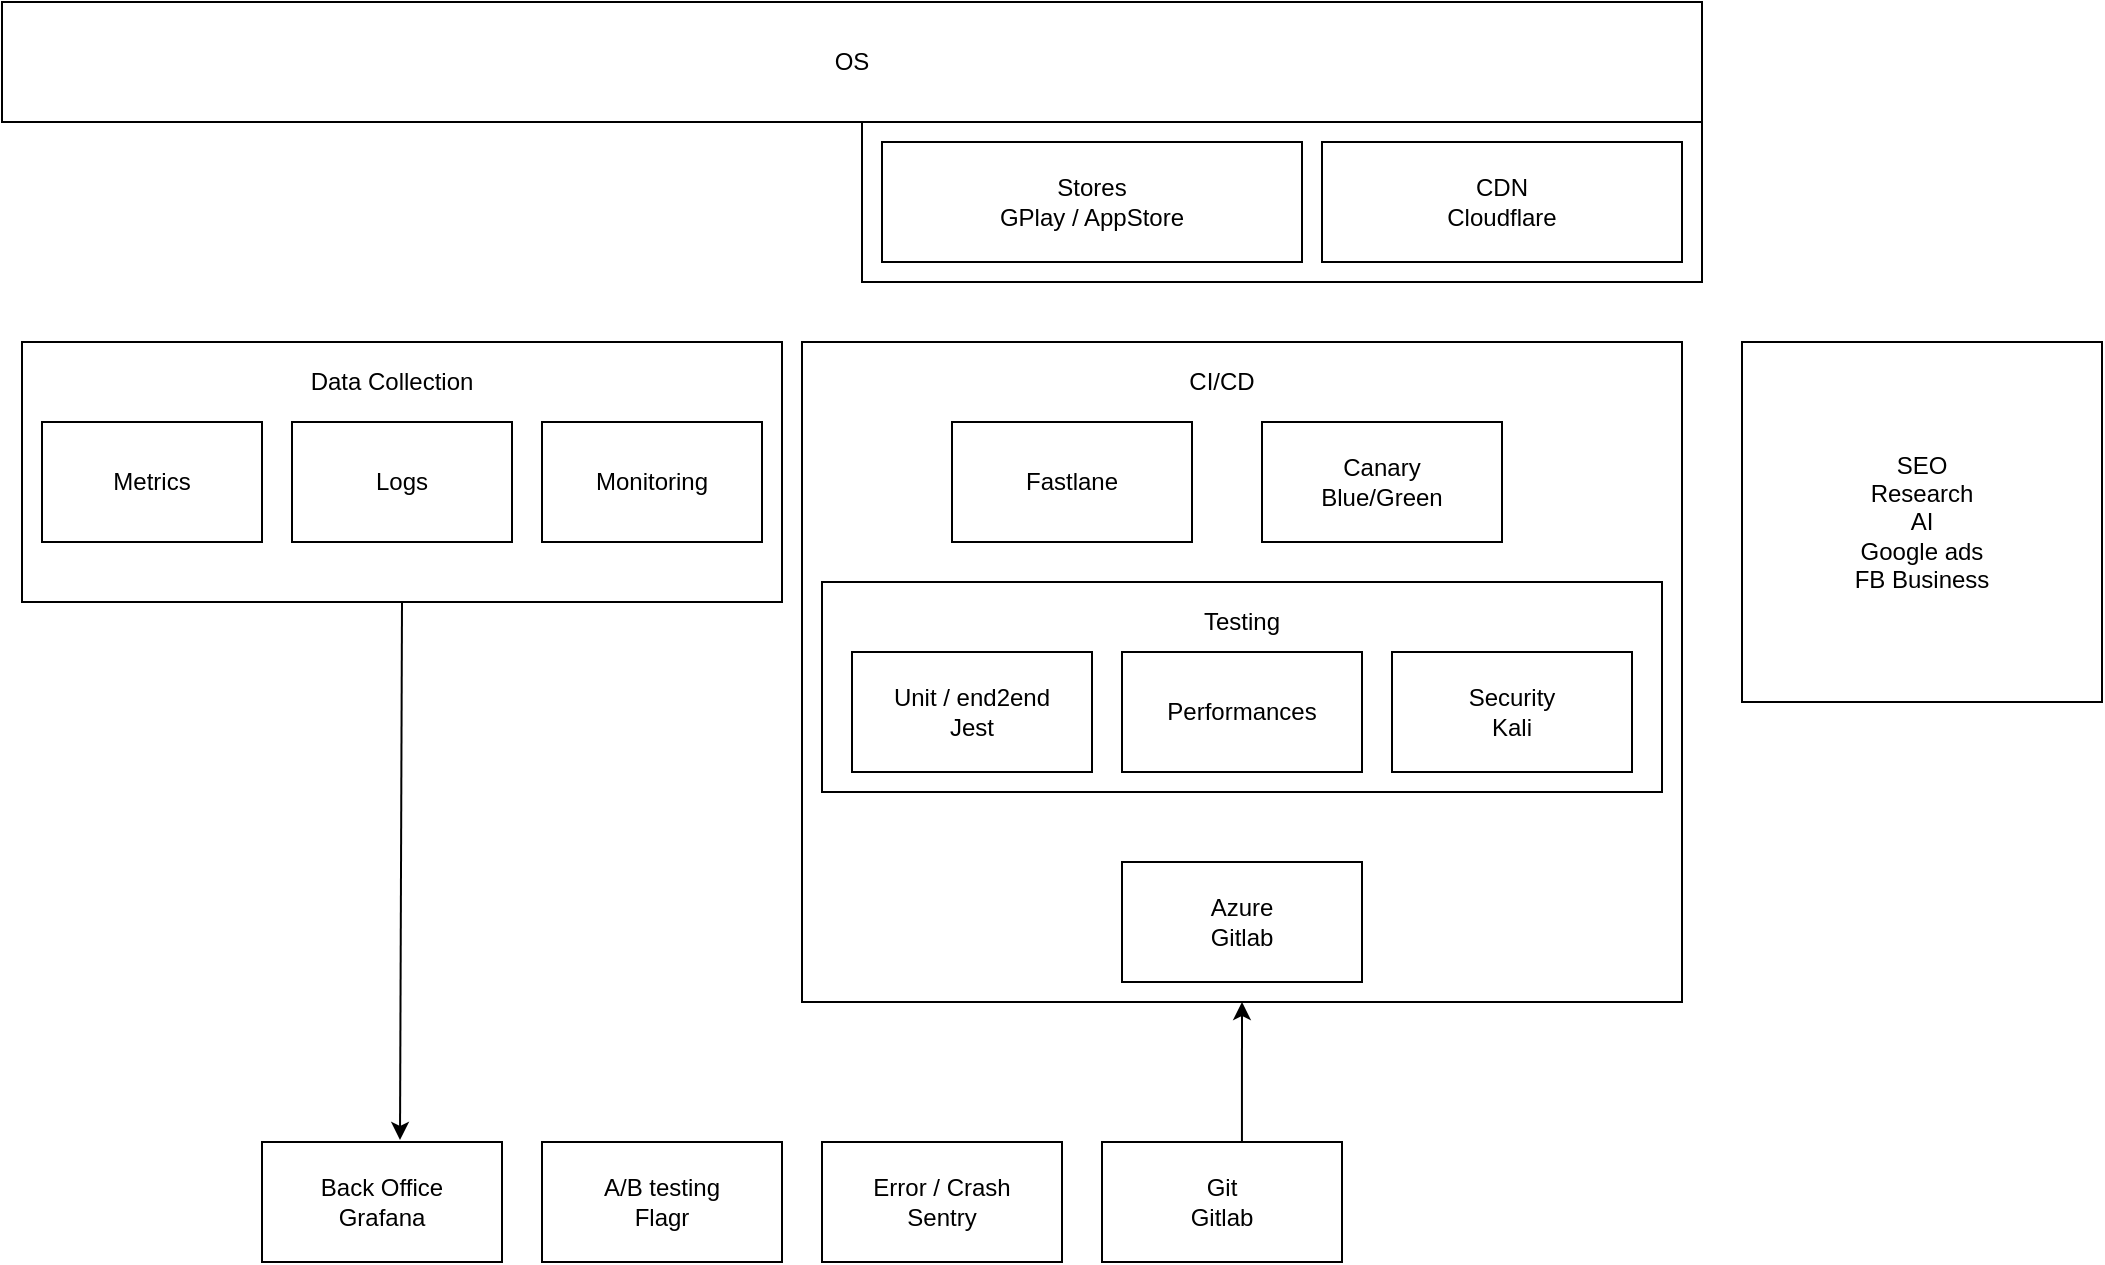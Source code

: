 <mxfile version="12.4.1" type="device" pages="1"><diagram id="aEMBik6esLlJYea3vAdk" name="Page-1"><mxGraphModel dx="1363" dy="1864" grid="1" gridSize="10" guides="1" tooltips="1" connect="1" arrows="1" fold="1" page="1" pageScale="1" pageWidth="850" pageHeight="1100" math="0" shadow="0"><root><mxCell id="0"/><mxCell id="1" parent="0"/><mxCell id="920QFOeZqq-ns1nxkOt5-38" value="" style="rounded=0;whiteSpace=wrap;html=1;" vertex="1" parent="1"><mxGeometry x="10" y="140" width="380" height="130" as="geometry"/></mxCell><mxCell id="920QFOeZqq-ns1nxkOt5-27" value="" style="rounded=0;whiteSpace=wrap;html=1;" vertex="1" parent="1"><mxGeometry x="400" y="140" width="440" height="330" as="geometry"/></mxCell><mxCell id="920QFOeZqq-ns1nxkOt5-20" value="" style="rounded=0;whiteSpace=wrap;html=1;" vertex="1" parent="1"><mxGeometry x="430" y="30" width="420" height="80" as="geometry"/></mxCell><mxCell id="920QFOeZqq-ns1nxkOt5-14" value="" style="rounded=0;whiteSpace=wrap;html=1;" vertex="1" parent="1"><mxGeometry x="410" y="260" width="420" height="105" as="geometry"/></mxCell><mxCell id="920QFOeZqq-ns1nxkOt5-1" value="Metrics" style="rounded=0;whiteSpace=wrap;html=1;" vertex="1" parent="1"><mxGeometry x="20" y="180" width="110" height="60" as="geometry"/></mxCell><mxCell id="920QFOeZqq-ns1nxkOt5-2" value="Back Office&lt;br&gt;Grafana" style="rounded=0;whiteSpace=wrap;html=1;" vertex="1" parent="1"><mxGeometry x="130" y="540" width="120" height="60" as="geometry"/></mxCell><mxCell id="920QFOeZqq-ns1nxkOt5-3" value="Fastlane" style="rounded=0;whiteSpace=wrap;html=1;" vertex="1" parent="1"><mxGeometry x="475" y="180" width="120" height="60" as="geometry"/></mxCell><mxCell id="920QFOeZqq-ns1nxkOt5-4" value="Azure&lt;br&gt;Gitlab" style="rounded=0;whiteSpace=wrap;html=1;" vertex="1" parent="1"><mxGeometry x="560" y="400" width="120" height="60" as="geometry"/></mxCell><mxCell id="920QFOeZqq-ns1nxkOt5-5" value="Unit / end2end&lt;br&gt;Jest" style="rounded=0;whiteSpace=wrap;html=1;" vertex="1" parent="1"><mxGeometry x="425" y="295" width="120" height="60" as="geometry"/></mxCell><mxCell id="920QFOeZqq-ns1nxkOt5-6" value="Security&lt;br&gt;Kali" style="rounded=0;whiteSpace=wrap;html=1;" vertex="1" parent="1"><mxGeometry x="695" y="295" width="120" height="60" as="geometry"/></mxCell><mxCell id="920QFOeZqq-ns1nxkOt5-7" value="Performances" style="rounded=0;whiteSpace=wrap;html=1;" vertex="1" parent="1"><mxGeometry x="560" y="295" width="120" height="60" as="geometry"/></mxCell><mxCell id="920QFOeZqq-ns1nxkOt5-9" value="Canary&lt;br&gt;Blue/Green" style="rounded=0;whiteSpace=wrap;html=1;" vertex="1" parent="1"><mxGeometry x="630" y="180" width="120" height="60" as="geometry"/></mxCell><mxCell id="920QFOeZqq-ns1nxkOt5-10" value="A/B testing&lt;br&gt;Flagr" style="rounded=0;whiteSpace=wrap;html=1;" vertex="1" parent="1"><mxGeometry x="270" y="540" width="120" height="60" as="geometry"/></mxCell><mxCell id="920QFOeZqq-ns1nxkOt5-18" value="OS" style="rounded=0;whiteSpace=wrap;html=1;" vertex="1" parent="1"><mxGeometry y="-30" width="850" height="60" as="geometry"/></mxCell><mxCell id="920QFOeZqq-ns1nxkOt5-24" value="Stores&lt;br&gt;GPlay / AppStore" style="rounded=0;whiteSpace=wrap;html=1;" vertex="1" parent="1"><mxGeometry x="440" y="40" width="210" height="60" as="geometry"/></mxCell><mxCell id="920QFOeZqq-ns1nxkOt5-26" value="CDN&lt;br&gt;Cloudflare" style="rounded=0;whiteSpace=wrap;html=1;" vertex="1" parent="1"><mxGeometry x="660" y="40" width="180" height="60" as="geometry"/></mxCell><mxCell id="920QFOeZqq-ns1nxkOt5-29" value="CI/CD" style="text;html=1;strokeColor=none;fillColor=none;align=center;verticalAlign=middle;whiteSpace=wrap;rounded=0;" vertex="1" parent="1"><mxGeometry x="590" y="150" width="40" height="20" as="geometry"/></mxCell><mxCell id="920QFOeZqq-ns1nxkOt5-34" value="Error / Crash&lt;br&gt;Sentry" style="rounded=0;whiteSpace=wrap;html=1;" vertex="1" parent="1"><mxGeometry x="410" y="540" width="120" height="60" as="geometry"/></mxCell><mxCell id="920QFOeZqq-ns1nxkOt5-35" value="Git&lt;br&gt;Gitlab" style="rounded=0;whiteSpace=wrap;html=1;" vertex="1" parent="1"><mxGeometry x="550" y="540" width="120" height="60" as="geometry"/></mxCell><mxCell id="920QFOeZqq-ns1nxkOt5-36" value="Monitoring" style="rounded=0;whiteSpace=wrap;html=1;" vertex="1" parent="1"><mxGeometry x="270" y="180" width="110" height="60" as="geometry"/></mxCell><mxCell id="920QFOeZqq-ns1nxkOt5-37" value="Logs" style="rounded=0;whiteSpace=wrap;html=1;" vertex="1" parent="1"><mxGeometry x="145" y="180" width="110" height="60" as="geometry"/></mxCell><mxCell id="920QFOeZqq-ns1nxkOt5-39" value="Data Collection" style="text;html=1;strokeColor=none;fillColor=none;align=center;verticalAlign=middle;whiteSpace=wrap;rounded=0;" vertex="1" parent="1"><mxGeometry x="150" y="150" width="90" height="20" as="geometry"/></mxCell><mxCell id="920QFOeZqq-ns1nxkOt5-40" value="" style="endArrow=classic;html=1;exitX=0.5;exitY=1;exitDx=0;exitDy=0;entryX=0.575;entryY=-0.017;entryDx=0;entryDy=0;entryPerimeter=0;" edge="1" parent="1" source="920QFOeZqq-ns1nxkOt5-38" target="920QFOeZqq-ns1nxkOt5-2"><mxGeometry width="50" height="50" relative="1" as="geometry"><mxPoint x="10" y="670" as="sourcePoint"/><mxPoint x="60" y="620" as="targetPoint"/></mxGeometry></mxCell><mxCell id="920QFOeZqq-ns1nxkOt5-41" value="Testing" style="text;html=1;strokeColor=none;fillColor=none;align=center;verticalAlign=middle;whiteSpace=wrap;rounded=0;" vertex="1" parent="1"><mxGeometry x="600" y="270" width="40" height="20" as="geometry"/></mxCell><mxCell id="920QFOeZqq-ns1nxkOt5-42" value="" style="endArrow=classic;html=1;exitX=0.583;exitY=0;exitDx=0;exitDy=0;exitPerimeter=0;" edge="1" parent="1" source="920QFOeZqq-ns1nxkOt5-35"><mxGeometry width="50" height="50" relative="1" as="geometry"><mxPoint x="570" y="520" as="sourcePoint"/><mxPoint x="620" y="470" as="targetPoint"/></mxGeometry></mxCell><mxCell id="920QFOeZqq-ns1nxkOt5-43" value="SEO&lt;br&gt;Research&lt;br&gt;AI&lt;br&gt;Google ads&lt;br&gt;FB Business&lt;br&gt;" style="rounded=0;whiteSpace=wrap;html=1;" vertex="1" parent="1"><mxGeometry x="870" y="140" width="180" height="180" as="geometry"/></mxCell></root></mxGraphModel></diagram></mxfile>